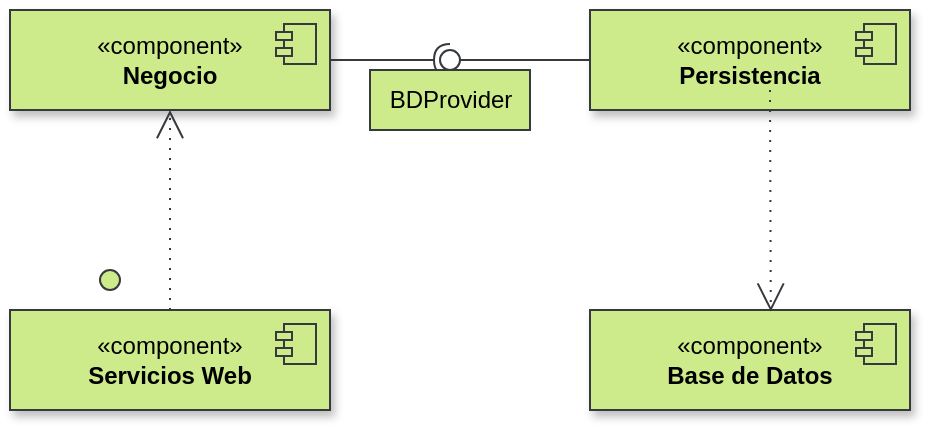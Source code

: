 <mxfile version="24.7.16">
  <diagram name="Página-1" id="_nNizj0IFY08BaJe2b7g">
    <mxGraphModel dx="1050" dy="530" grid="1" gridSize="10" guides="1" tooltips="1" connect="1" arrows="1" fold="1" page="1" pageScale="1" pageWidth="827" pageHeight="1169" math="0" shadow="0">
      <root>
        <mxCell id="0" />
        <mxCell id="1" parent="0" />
        <mxCell id="06YemBH9braS0Gsx7zha-4" value="«component»&lt;br&gt;&lt;b&gt;Negocio&lt;/b&gt;" style="html=1;dropTarget=0;whiteSpace=wrap;fillColor=#cdeb8b;strokeColor=#36393d;shadow=1;" parent="1" vertex="1">
          <mxGeometry x="220" y="100" width="160" height="50" as="geometry" />
        </mxCell>
        <mxCell id="06YemBH9braS0Gsx7zha-5" value="" style="shape=module;jettyWidth=8;jettyHeight=4;fillColor=#cdeb8b;strokeColor=#36393d;" parent="06YemBH9braS0Gsx7zha-4" vertex="1">
          <mxGeometry x="1" width="20" height="20" relative="1" as="geometry">
            <mxPoint x="-27" y="7" as="offset" />
          </mxGeometry>
        </mxCell>
        <mxCell id="06YemBH9braS0Gsx7zha-6" value="«component»&lt;br&gt;&lt;b&gt;Persistencia&lt;/b&gt;" style="html=1;dropTarget=0;whiteSpace=wrap;fillColor=#cdeb8b;strokeColor=#36393d;shadow=1;" parent="1" vertex="1">
          <mxGeometry x="510" y="100" width="160" height="50" as="geometry" />
        </mxCell>
        <mxCell id="06YemBH9braS0Gsx7zha-7" value="" style="shape=module;jettyWidth=8;jettyHeight=4;fillColor=#cdeb8b;strokeColor=#36393d;" parent="06YemBH9braS0Gsx7zha-6" vertex="1">
          <mxGeometry x="1" width="20" height="20" relative="1" as="geometry">
            <mxPoint x="-27" y="7" as="offset" />
          </mxGeometry>
        </mxCell>
        <mxCell id="06YemBH9braS0Gsx7zha-8" value="«component»&lt;br&gt;&lt;b&gt;Base de Datos&lt;/b&gt;" style="html=1;dropTarget=0;whiteSpace=wrap;fillColor=#cdeb8b;strokeColor=#36393d;shadow=1;" parent="1" vertex="1">
          <mxGeometry x="510" y="250" width="160" height="50" as="geometry" />
        </mxCell>
        <mxCell id="06YemBH9braS0Gsx7zha-9" value="" style="shape=module;jettyWidth=8;jettyHeight=4;fillColor=#cdeb8b;strokeColor=#36393d;" parent="06YemBH9braS0Gsx7zha-8" vertex="1">
          <mxGeometry x="1" width="20" height="20" relative="1" as="geometry">
            <mxPoint x="-27" y="7" as="offset" />
          </mxGeometry>
        </mxCell>
        <mxCell id="06YemBH9braS0Gsx7zha-10" value="«component»&lt;br&gt;&lt;b&gt;Servicios Web&lt;/b&gt;" style="html=1;dropTarget=0;whiteSpace=wrap;fillColor=#cdeb8b;strokeColor=#36393d;shadow=1;" parent="1" vertex="1">
          <mxGeometry x="220" y="250" width="160" height="50" as="geometry" />
        </mxCell>
        <mxCell id="06YemBH9braS0Gsx7zha-11" value="" style="shape=module;jettyWidth=8;jettyHeight=4;fillColor=#cdeb8b;strokeColor=#36393d;" parent="06YemBH9braS0Gsx7zha-10" vertex="1">
          <mxGeometry x="1" width="20" height="20" relative="1" as="geometry">
            <mxPoint x="-27" y="7" as="offset" />
          </mxGeometry>
        </mxCell>
        <mxCell id="06YemBH9braS0Gsx7zha-14" value="" style="ellipse;whiteSpace=wrap;html=1;align=center;aspect=fixed;fillColor=none;strokeColor=none;resizable=0;perimeter=centerPerimeter;rotatable=0;allowArrows=0;points=[];outlineConnect=1;" parent="1" vertex="1">
          <mxGeometry x="280" y="160" width="10" height="10" as="geometry" />
        </mxCell>
        <mxCell id="06YemBH9braS0Gsx7zha-16" value="" style="rounded=0;orthogonalLoop=1;jettySize=auto;html=1;endArrow=halfCircle;endFill=0;endSize=6;strokeWidth=1;sketch=0;exitX=1;exitY=0.5;exitDx=0;exitDy=0;fillColor=#cdeb8b;strokeColor=#36393d;" parent="1" source="06YemBH9braS0Gsx7zha-4" edge="1">
          <mxGeometry relative="1" as="geometry">
            <mxPoint x="290" y="235" as="sourcePoint" />
            <mxPoint x="440" y="125" as="targetPoint" />
          </mxGeometry>
        </mxCell>
        <mxCell id="06YemBH9braS0Gsx7zha-17" value="" style="rounded=0;orthogonalLoop=1;jettySize=auto;html=1;endArrow=oval;endFill=0;sketch=0;sourcePerimeterSpacing=0;targetPerimeterSpacing=0;endSize=10;exitX=0;exitY=0.5;exitDx=0;exitDy=0;fillColor=#cdeb8b;strokeColor=#36393d;" parent="1" source="06YemBH9braS0Gsx7zha-6" edge="1">
          <mxGeometry relative="1" as="geometry">
            <mxPoint x="250" y="235" as="sourcePoint" />
            <mxPoint x="440" y="125" as="targetPoint" />
          </mxGeometry>
        </mxCell>
        <mxCell id="06YemBH9braS0Gsx7zha-18" value="" style="ellipse;whiteSpace=wrap;html=1;align=center;aspect=fixed;fillColor=#cdeb8b;strokeColor=#36393d;resizable=0;perimeter=centerPerimeter;rotatable=0;allowArrows=0;points=[];outlineConnect=1;" parent="1" vertex="1">
          <mxGeometry x="265" y="230" width="10" height="10" as="geometry" />
        </mxCell>
        <mxCell id="06YemBH9braS0Gsx7zha-20" value="BDProvider" style="text;html=1;align=center;verticalAlign=middle;resizable=0;points=[];autosize=1;strokeColor=#36393d;fillColor=#cdeb8b;" parent="1" vertex="1">
          <mxGeometry x="400" y="130" width="80" height="30" as="geometry" />
        </mxCell>
        <mxCell id="06YemBH9braS0Gsx7zha-22" value="" style="endArrow=open;endFill=1;endSize=12;html=1;rounded=0;entryX=0.5;entryY=1;entryDx=0;entryDy=0;exitX=0.5;exitY=0;exitDx=0;exitDy=0;dashed=1;dashPattern=1 4;fillColor=#cdeb8b;strokeColor=#36393d;" parent="1" source="06YemBH9braS0Gsx7zha-10" target="06YemBH9braS0Gsx7zha-4" edge="1">
          <mxGeometry width="160" relative="1" as="geometry">
            <mxPoint x="190" y="240" as="sourcePoint" />
            <mxPoint x="350" y="240" as="targetPoint" />
          </mxGeometry>
        </mxCell>
        <mxCell id="06YemBH9braS0Gsx7zha-23" value="" style="endArrow=open;endFill=1;endSize=12;html=1;rounded=0;exitX=0.5;exitY=0;exitDx=0;exitDy=0;dashed=1;dashPattern=1 4;entryX=0.565;entryY=0.016;entryDx=0;entryDy=0;entryPerimeter=0;fillColor=#cdeb8b;strokeColor=#36393d;" parent="1" target="06YemBH9braS0Gsx7zha-8" edge="1">
          <mxGeometry width="160" relative="1" as="geometry">
            <mxPoint x="600" y="140" as="sourcePoint" />
            <mxPoint x="600" y="240" as="targetPoint" />
          </mxGeometry>
        </mxCell>
      </root>
    </mxGraphModel>
  </diagram>
</mxfile>
